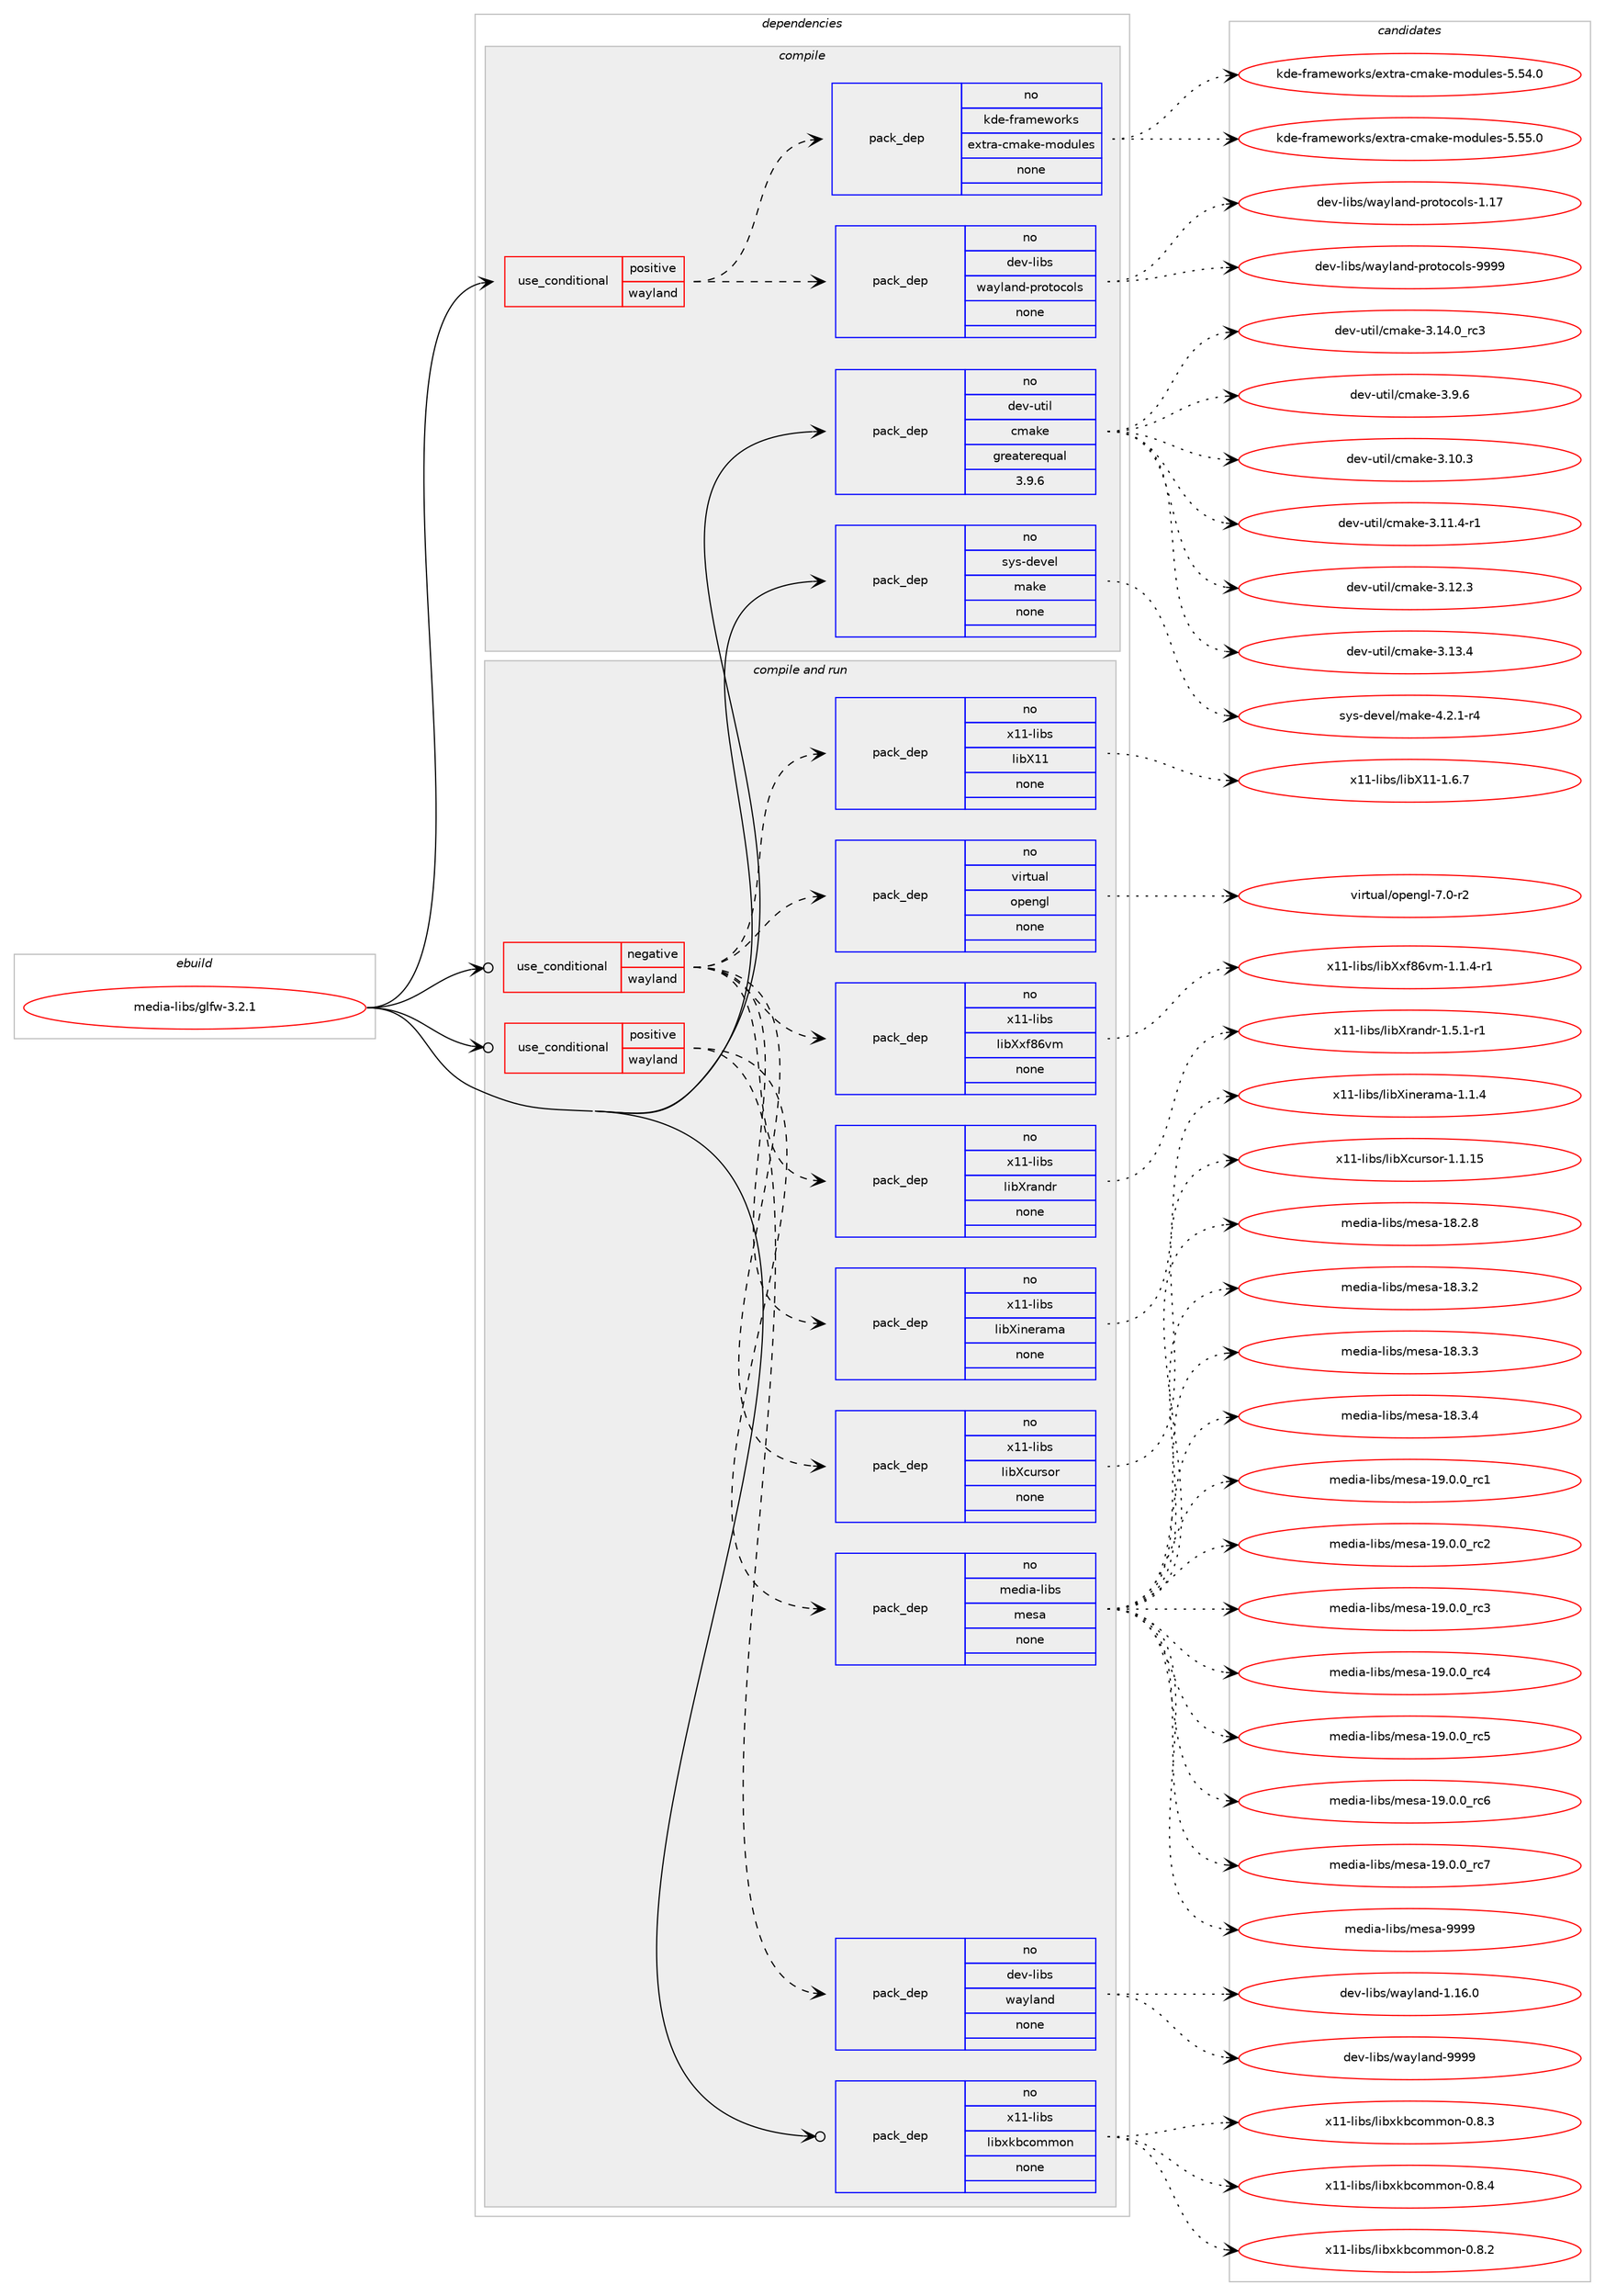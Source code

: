 digraph prolog {

# *************
# Graph options
# *************

newrank=true;
concentrate=true;
compound=true;
graph [rankdir=LR,fontname=Helvetica,fontsize=10,ranksep=1.5];#, ranksep=2.5, nodesep=0.2];
edge  [arrowhead=vee];
node  [fontname=Helvetica,fontsize=10];

# **********
# The ebuild
# **********

subgraph cluster_leftcol {
color=gray;
rank=same;
label=<<i>ebuild</i>>;
id [label="media-libs/glfw-3.2.1", color=red, width=4, href="../media-libs/glfw-3.2.1.svg"];
}

# ****************
# The dependencies
# ****************

subgraph cluster_midcol {
color=gray;
label=<<i>dependencies</i>>;
subgraph cluster_compile {
fillcolor="#eeeeee";
style=filled;
label=<<i>compile</i>>;
subgraph cond433996 {
dependency1610759 [label=<<TABLE BORDER="0" CELLBORDER="1" CELLSPACING="0" CELLPADDING="4"><TR><TD ROWSPAN="3" CELLPADDING="10">use_conditional</TD></TR><TR><TD>positive</TD></TR><TR><TD>wayland</TD></TR></TABLE>>, shape=none, color=red];
subgraph pack1151046 {
dependency1610760 [label=<<TABLE BORDER="0" CELLBORDER="1" CELLSPACING="0" CELLPADDING="4" WIDTH="220"><TR><TD ROWSPAN="6" CELLPADDING="30">pack_dep</TD></TR><TR><TD WIDTH="110">no</TD></TR><TR><TD>dev-libs</TD></TR><TR><TD>wayland-protocols</TD></TR><TR><TD>none</TD></TR><TR><TD></TD></TR></TABLE>>, shape=none, color=blue];
}
dependency1610759:e -> dependency1610760:w [weight=20,style="dashed",arrowhead="vee"];
subgraph pack1151047 {
dependency1610761 [label=<<TABLE BORDER="0" CELLBORDER="1" CELLSPACING="0" CELLPADDING="4" WIDTH="220"><TR><TD ROWSPAN="6" CELLPADDING="30">pack_dep</TD></TR><TR><TD WIDTH="110">no</TD></TR><TR><TD>kde-frameworks</TD></TR><TR><TD>extra-cmake-modules</TD></TR><TR><TD>none</TD></TR><TR><TD></TD></TR></TABLE>>, shape=none, color=blue];
}
dependency1610759:e -> dependency1610761:w [weight=20,style="dashed",arrowhead="vee"];
}
id:e -> dependency1610759:w [weight=20,style="solid",arrowhead="vee"];
subgraph pack1151048 {
dependency1610762 [label=<<TABLE BORDER="0" CELLBORDER="1" CELLSPACING="0" CELLPADDING="4" WIDTH="220"><TR><TD ROWSPAN="6" CELLPADDING="30">pack_dep</TD></TR><TR><TD WIDTH="110">no</TD></TR><TR><TD>dev-util</TD></TR><TR><TD>cmake</TD></TR><TR><TD>greaterequal</TD></TR><TR><TD>3.9.6</TD></TR></TABLE>>, shape=none, color=blue];
}
id:e -> dependency1610762:w [weight=20,style="solid",arrowhead="vee"];
subgraph pack1151049 {
dependency1610763 [label=<<TABLE BORDER="0" CELLBORDER="1" CELLSPACING="0" CELLPADDING="4" WIDTH="220"><TR><TD ROWSPAN="6" CELLPADDING="30">pack_dep</TD></TR><TR><TD WIDTH="110">no</TD></TR><TR><TD>sys-devel</TD></TR><TR><TD>make</TD></TR><TR><TD>none</TD></TR><TR><TD></TD></TR></TABLE>>, shape=none, color=blue];
}
id:e -> dependency1610763:w [weight=20,style="solid",arrowhead="vee"];
}
subgraph cluster_compileandrun {
fillcolor="#eeeeee";
style=filled;
label=<<i>compile and run</i>>;
subgraph cond433997 {
dependency1610764 [label=<<TABLE BORDER="0" CELLBORDER="1" CELLSPACING="0" CELLPADDING="4"><TR><TD ROWSPAN="3" CELLPADDING="10">use_conditional</TD></TR><TR><TD>negative</TD></TR><TR><TD>wayland</TD></TR></TABLE>>, shape=none, color=red];
subgraph pack1151050 {
dependency1610765 [label=<<TABLE BORDER="0" CELLBORDER="1" CELLSPACING="0" CELLPADDING="4" WIDTH="220"><TR><TD ROWSPAN="6" CELLPADDING="30">pack_dep</TD></TR><TR><TD WIDTH="110">no</TD></TR><TR><TD>virtual</TD></TR><TR><TD>opengl</TD></TR><TR><TD>none</TD></TR><TR><TD></TD></TR></TABLE>>, shape=none, color=blue];
}
dependency1610764:e -> dependency1610765:w [weight=20,style="dashed",arrowhead="vee"];
subgraph pack1151051 {
dependency1610766 [label=<<TABLE BORDER="0" CELLBORDER="1" CELLSPACING="0" CELLPADDING="4" WIDTH="220"><TR><TD ROWSPAN="6" CELLPADDING="30">pack_dep</TD></TR><TR><TD WIDTH="110">no</TD></TR><TR><TD>x11-libs</TD></TR><TR><TD>libX11</TD></TR><TR><TD>none</TD></TR><TR><TD></TD></TR></TABLE>>, shape=none, color=blue];
}
dependency1610764:e -> dependency1610766:w [weight=20,style="dashed",arrowhead="vee"];
subgraph pack1151052 {
dependency1610767 [label=<<TABLE BORDER="0" CELLBORDER="1" CELLSPACING="0" CELLPADDING="4" WIDTH="220"><TR><TD ROWSPAN="6" CELLPADDING="30">pack_dep</TD></TR><TR><TD WIDTH="110">no</TD></TR><TR><TD>x11-libs</TD></TR><TR><TD>libXcursor</TD></TR><TR><TD>none</TD></TR><TR><TD></TD></TR></TABLE>>, shape=none, color=blue];
}
dependency1610764:e -> dependency1610767:w [weight=20,style="dashed",arrowhead="vee"];
subgraph pack1151053 {
dependency1610768 [label=<<TABLE BORDER="0" CELLBORDER="1" CELLSPACING="0" CELLPADDING="4" WIDTH="220"><TR><TD ROWSPAN="6" CELLPADDING="30">pack_dep</TD></TR><TR><TD WIDTH="110">no</TD></TR><TR><TD>x11-libs</TD></TR><TR><TD>libXinerama</TD></TR><TR><TD>none</TD></TR><TR><TD></TD></TR></TABLE>>, shape=none, color=blue];
}
dependency1610764:e -> dependency1610768:w [weight=20,style="dashed",arrowhead="vee"];
subgraph pack1151054 {
dependency1610769 [label=<<TABLE BORDER="0" CELLBORDER="1" CELLSPACING="0" CELLPADDING="4" WIDTH="220"><TR><TD ROWSPAN="6" CELLPADDING="30">pack_dep</TD></TR><TR><TD WIDTH="110">no</TD></TR><TR><TD>x11-libs</TD></TR><TR><TD>libXrandr</TD></TR><TR><TD>none</TD></TR><TR><TD></TD></TR></TABLE>>, shape=none, color=blue];
}
dependency1610764:e -> dependency1610769:w [weight=20,style="dashed",arrowhead="vee"];
subgraph pack1151055 {
dependency1610770 [label=<<TABLE BORDER="0" CELLBORDER="1" CELLSPACING="0" CELLPADDING="4" WIDTH="220"><TR><TD ROWSPAN="6" CELLPADDING="30">pack_dep</TD></TR><TR><TD WIDTH="110">no</TD></TR><TR><TD>x11-libs</TD></TR><TR><TD>libXxf86vm</TD></TR><TR><TD>none</TD></TR><TR><TD></TD></TR></TABLE>>, shape=none, color=blue];
}
dependency1610764:e -> dependency1610770:w [weight=20,style="dashed",arrowhead="vee"];
}
id:e -> dependency1610764:w [weight=20,style="solid",arrowhead="odotvee"];
subgraph cond433998 {
dependency1610771 [label=<<TABLE BORDER="0" CELLBORDER="1" CELLSPACING="0" CELLPADDING="4"><TR><TD ROWSPAN="3" CELLPADDING="10">use_conditional</TD></TR><TR><TD>positive</TD></TR><TR><TD>wayland</TD></TR></TABLE>>, shape=none, color=red];
subgraph pack1151056 {
dependency1610772 [label=<<TABLE BORDER="0" CELLBORDER="1" CELLSPACING="0" CELLPADDING="4" WIDTH="220"><TR><TD ROWSPAN="6" CELLPADDING="30">pack_dep</TD></TR><TR><TD WIDTH="110">no</TD></TR><TR><TD>dev-libs</TD></TR><TR><TD>wayland</TD></TR><TR><TD>none</TD></TR><TR><TD></TD></TR></TABLE>>, shape=none, color=blue];
}
dependency1610771:e -> dependency1610772:w [weight=20,style="dashed",arrowhead="vee"];
subgraph pack1151057 {
dependency1610773 [label=<<TABLE BORDER="0" CELLBORDER="1" CELLSPACING="0" CELLPADDING="4" WIDTH="220"><TR><TD ROWSPAN="6" CELLPADDING="30">pack_dep</TD></TR><TR><TD WIDTH="110">no</TD></TR><TR><TD>media-libs</TD></TR><TR><TD>mesa</TD></TR><TR><TD>none</TD></TR><TR><TD></TD></TR></TABLE>>, shape=none, color=blue];
}
dependency1610771:e -> dependency1610773:w [weight=20,style="dashed",arrowhead="vee"];
}
id:e -> dependency1610771:w [weight=20,style="solid",arrowhead="odotvee"];
subgraph pack1151058 {
dependency1610774 [label=<<TABLE BORDER="0" CELLBORDER="1" CELLSPACING="0" CELLPADDING="4" WIDTH="220"><TR><TD ROWSPAN="6" CELLPADDING="30">pack_dep</TD></TR><TR><TD WIDTH="110">no</TD></TR><TR><TD>x11-libs</TD></TR><TR><TD>libxkbcommon</TD></TR><TR><TD>none</TD></TR><TR><TD></TD></TR></TABLE>>, shape=none, color=blue];
}
id:e -> dependency1610774:w [weight=20,style="solid",arrowhead="odotvee"];
}
subgraph cluster_run {
fillcolor="#eeeeee";
style=filled;
label=<<i>run</i>>;
}
}

# **************
# The candidates
# **************

subgraph cluster_choices {
rank=same;
color=gray;
label=<<i>candidates</i>>;

subgraph choice1151046 {
color=black;
nodesep=1;
choice100101118451081059811547119971211089711010045112114111116111991111081154549464955 [label="dev-libs/wayland-protocols-1.17", color=red, width=4,href="../dev-libs/wayland-protocols-1.17.svg"];
choice100101118451081059811547119971211089711010045112114111116111991111081154557575757 [label="dev-libs/wayland-protocols-9999", color=red, width=4,href="../dev-libs/wayland-protocols-9999.svg"];
dependency1610760:e -> choice100101118451081059811547119971211089711010045112114111116111991111081154549464955:w [style=dotted,weight="100"];
dependency1610760:e -> choice100101118451081059811547119971211089711010045112114111116111991111081154557575757:w [style=dotted,weight="100"];
}
subgraph choice1151047 {
color=black;
nodesep=1;
choice107100101451021149710910111911111410711547101120116114974599109971071014510911110011710810111545534653524648 [label="kde-frameworks/extra-cmake-modules-5.54.0", color=red, width=4,href="../kde-frameworks/extra-cmake-modules-5.54.0.svg"];
choice107100101451021149710910111911111410711547101120116114974599109971071014510911110011710810111545534653534648 [label="kde-frameworks/extra-cmake-modules-5.55.0", color=red, width=4,href="../kde-frameworks/extra-cmake-modules-5.55.0.svg"];
dependency1610761:e -> choice107100101451021149710910111911111410711547101120116114974599109971071014510911110011710810111545534653524648:w [style=dotted,weight="100"];
dependency1610761:e -> choice107100101451021149710910111911111410711547101120116114974599109971071014510911110011710810111545534653534648:w [style=dotted,weight="100"];
}
subgraph choice1151048 {
color=black;
nodesep=1;
choice1001011184511711610510847991099710710145514649484651 [label="dev-util/cmake-3.10.3", color=red, width=4,href="../dev-util/cmake-3.10.3.svg"];
choice10010111845117116105108479910997107101455146494946524511449 [label="dev-util/cmake-3.11.4-r1", color=red, width=4,href="../dev-util/cmake-3.11.4-r1.svg"];
choice1001011184511711610510847991099710710145514649504651 [label="dev-util/cmake-3.12.3", color=red, width=4,href="../dev-util/cmake-3.12.3.svg"];
choice1001011184511711610510847991099710710145514649514652 [label="dev-util/cmake-3.13.4", color=red, width=4,href="../dev-util/cmake-3.13.4.svg"];
choice1001011184511711610510847991099710710145514649524648951149951 [label="dev-util/cmake-3.14.0_rc3", color=red, width=4,href="../dev-util/cmake-3.14.0_rc3.svg"];
choice10010111845117116105108479910997107101455146574654 [label="dev-util/cmake-3.9.6", color=red, width=4,href="../dev-util/cmake-3.9.6.svg"];
dependency1610762:e -> choice1001011184511711610510847991099710710145514649484651:w [style=dotted,weight="100"];
dependency1610762:e -> choice10010111845117116105108479910997107101455146494946524511449:w [style=dotted,weight="100"];
dependency1610762:e -> choice1001011184511711610510847991099710710145514649504651:w [style=dotted,weight="100"];
dependency1610762:e -> choice1001011184511711610510847991099710710145514649514652:w [style=dotted,weight="100"];
dependency1610762:e -> choice1001011184511711610510847991099710710145514649524648951149951:w [style=dotted,weight="100"];
dependency1610762:e -> choice10010111845117116105108479910997107101455146574654:w [style=dotted,weight="100"];
}
subgraph choice1151049 {
color=black;
nodesep=1;
choice1151211154510010111810110847109971071014552465046494511452 [label="sys-devel/make-4.2.1-r4", color=red, width=4,href="../sys-devel/make-4.2.1-r4.svg"];
dependency1610763:e -> choice1151211154510010111810110847109971071014552465046494511452:w [style=dotted,weight="100"];
}
subgraph choice1151050 {
color=black;
nodesep=1;
choice1181051141161179710847111112101110103108455546484511450 [label="virtual/opengl-7.0-r2", color=red, width=4,href="../virtual/opengl-7.0-r2.svg"];
dependency1610765:e -> choice1181051141161179710847111112101110103108455546484511450:w [style=dotted,weight="100"];
}
subgraph choice1151051 {
color=black;
nodesep=1;
choice120494945108105981154710810598884949454946544655 [label="x11-libs/libX11-1.6.7", color=red, width=4,href="../x11-libs/libX11-1.6.7.svg"];
dependency1610766:e -> choice120494945108105981154710810598884949454946544655:w [style=dotted,weight="100"];
}
subgraph choice1151052 {
color=black;
nodesep=1;
choice120494945108105981154710810598889911711411511111445494649464953 [label="x11-libs/libXcursor-1.1.15", color=red, width=4,href="../x11-libs/libXcursor-1.1.15.svg"];
dependency1610767:e -> choice120494945108105981154710810598889911711411511111445494649464953:w [style=dotted,weight="100"];
}
subgraph choice1151053 {
color=black;
nodesep=1;
choice120494945108105981154710810598881051101011149710997454946494652 [label="x11-libs/libXinerama-1.1.4", color=red, width=4,href="../x11-libs/libXinerama-1.1.4.svg"];
dependency1610768:e -> choice120494945108105981154710810598881051101011149710997454946494652:w [style=dotted,weight="100"];
}
subgraph choice1151054 {
color=black;
nodesep=1;
choice12049494510810598115471081059888114971101001144549465346494511449 [label="x11-libs/libXrandr-1.5.1-r1", color=red, width=4,href="../x11-libs/libXrandr-1.5.1-r1.svg"];
dependency1610769:e -> choice12049494510810598115471081059888114971101001144549465346494511449:w [style=dotted,weight="100"];
}
subgraph choice1151055 {
color=black;
nodesep=1;
choice1204949451081059811547108105988812010256541181094549464946524511449 [label="x11-libs/libXxf86vm-1.1.4-r1", color=red, width=4,href="../x11-libs/libXxf86vm-1.1.4-r1.svg"];
dependency1610770:e -> choice1204949451081059811547108105988812010256541181094549464946524511449:w [style=dotted,weight="100"];
}
subgraph choice1151056 {
color=black;
nodesep=1;
choice100101118451081059811547119971211089711010045494649544648 [label="dev-libs/wayland-1.16.0", color=red, width=4,href="../dev-libs/wayland-1.16.0.svg"];
choice10010111845108105981154711997121108971101004557575757 [label="dev-libs/wayland-9999", color=red, width=4,href="../dev-libs/wayland-9999.svg"];
dependency1610772:e -> choice100101118451081059811547119971211089711010045494649544648:w [style=dotted,weight="100"];
dependency1610772:e -> choice10010111845108105981154711997121108971101004557575757:w [style=dotted,weight="100"];
}
subgraph choice1151057 {
color=black;
nodesep=1;
choice109101100105974510810598115471091011159745495646504656 [label="media-libs/mesa-18.2.8", color=red, width=4,href="../media-libs/mesa-18.2.8.svg"];
choice109101100105974510810598115471091011159745495646514650 [label="media-libs/mesa-18.3.2", color=red, width=4,href="../media-libs/mesa-18.3.2.svg"];
choice109101100105974510810598115471091011159745495646514651 [label="media-libs/mesa-18.3.3", color=red, width=4,href="../media-libs/mesa-18.3.3.svg"];
choice109101100105974510810598115471091011159745495646514652 [label="media-libs/mesa-18.3.4", color=red, width=4,href="../media-libs/mesa-18.3.4.svg"];
choice109101100105974510810598115471091011159745495746484648951149949 [label="media-libs/mesa-19.0.0_rc1", color=red, width=4,href="../media-libs/mesa-19.0.0_rc1.svg"];
choice109101100105974510810598115471091011159745495746484648951149950 [label="media-libs/mesa-19.0.0_rc2", color=red, width=4,href="../media-libs/mesa-19.0.0_rc2.svg"];
choice109101100105974510810598115471091011159745495746484648951149951 [label="media-libs/mesa-19.0.0_rc3", color=red, width=4,href="../media-libs/mesa-19.0.0_rc3.svg"];
choice109101100105974510810598115471091011159745495746484648951149952 [label="media-libs/mesa-19.0.0_rc4", color=red, width=4,href="../media-libs/mesa-19.0.0_rc4.svg"];
choice109101100105974510810598115471091011159745495746484648951149953 [label="media-libs/mesa-19.0.0_rc5", color=red, width=4,href="../media-libs/mesa-19.0.0_rc5.svg"];
choice109101100105974510810598115471091011159745495746484648951149954 [label="media-libs/mesa-19.0.0_rc6", color=red, width=4,href="../media-libs/mesa-19.0.0_rc6.svg"];
choice109101100105974510810598115471091011159745495746484648951149955 [label="media-libs/mesa-19.0.0_rc7", color=red, width=4,href="../media-libs/mesa-19.0.0_rc7.svg"];
choice10910110010597451081059811547109101115974557575757 [label="media-libs/mesa-9999", color=red, width=4,href="../media-libs/mesa-9999.svg"];
dependency1610773:e -> choice109101100105974510810598115471091011159745495646504656:w [style=dotted,weight="100"];
dependency1610773:e -> choice109101100105974510810598115471091011159745495646514650:w [style=dotted,weight="100"];
dependency1610773:e -> choice109101100105974510810598115471091011159745495646514651:w [style=dotted,weight="100"];
dependency1610773:e -> choice109101100105974510810598115471091011159745495646514652:w [style=dotted,weight="100"];
dependency1610773:e -> choice109101100105974510810598115471091011159745495746484648951149949:w [style=dotted,weight="100"];
dependency1610773:e -> choice109101100105974510810598115471091011159745495746484648951149950:w [style=dotted,weight="100"];
dependency1610773:e -> choice109101100105974510810598115471091011159745495746484648951149951:w [style=dotted,weight="100"];
dependency1610773:e -> choice109101100105974510810598115471091011159745495746484648951149952:w [style=dotted,weight="100"];
dependency1610773:e -> choice109101100105974510810598115471091011159745495746484648951149953:w [style=dotted,weight="100"];
dependency1610773:e -> choice109101100105974510810598115471091011159745495746484648951149954:w [style=dotted,weight="100"];
dependency1610773:e -> choice109101100105974510810598115471091011159745495746484648951149955:w [style=dotted,weight="100"];
dependency1610773:e -> choice10910110010597451081059811547109101115974557575757:w [style=dotted,weight="100"];
}
subgraph choice1151058 {
color=black;
nodesep=1;
choice1204949451081059811547108105981201079899111109109111110454846564650 [label="x11-libs/libxkbcommon-0.8.2", color=red, width=4,href="../x11-libs/libxkbcommon-0.8.2.svg"];
choice1204949451081059811547108105981201079899111109109111110454846564651 [label="x11-libs/libxkbcommon-0.8.3", color=red, width=4,href="../x11-libs/libxkbcommon-0.8.3.svg"];
choice1204949451081059811547108105981201079899111109109111110454846564652 [label="x11-libs/libxkbcommon-0.8.4", color=red, width=4,href="../x11-libs/libxkbcommon-0.8.4.svg"];
dependency1610774:e -> choice1204949451081059811547108105981201079899111109109111110454846564650:w [style=dotted,weight="100"];
dependency1610774:e -> choice1204949451081059811547108105981201079899111109109111110454846564651:w [style=dotted,weight="100"];
dependency1610774:e -> choice1204949451081059811547108105981201079899111109109111110454846564652:w [style=dotted,weight="100"];
}
}

}
